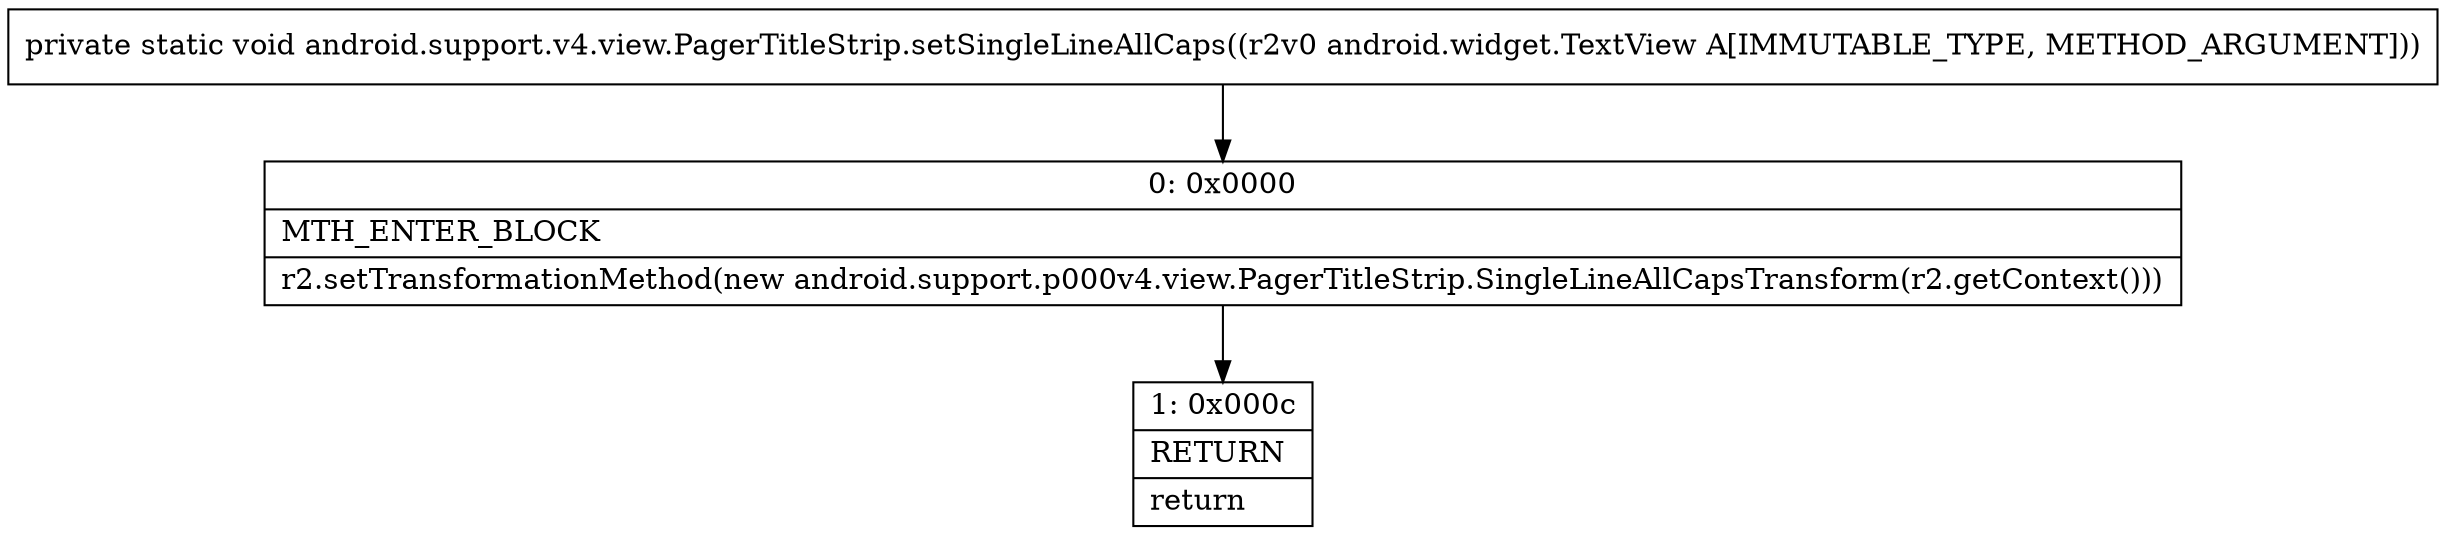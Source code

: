 digraph "CFG forandroid.support.v4.view.PagerTitleStrip.setSingleLineAllCaps(Landroid\/widget\/TextView;)V" {
Node_0 [shape=record,label="{0\:\ 0x0000|MTH_ENTER_BLOCK\l|r2.setTransformationMethod(new android.support.p000v4.view.PagerTitleStrip.SingleLineAllCapsTransform(r2.getContext()))\l}"];
Node_1 [shape=record,label="{1\:\ 0x000c|RETURN\l|return\l}"];
MethodNode[shape=record,label="{private static void android.support.v4.view.PagerTitleStrip.setSingleLineAllCaps((r2v0 android.widget.TextView A[IMMUTABLE_TYPE, METHOD_ARGUMENT])) }"];
MethodNode -> Node_0;
Node_0 -> Node_1;
}

